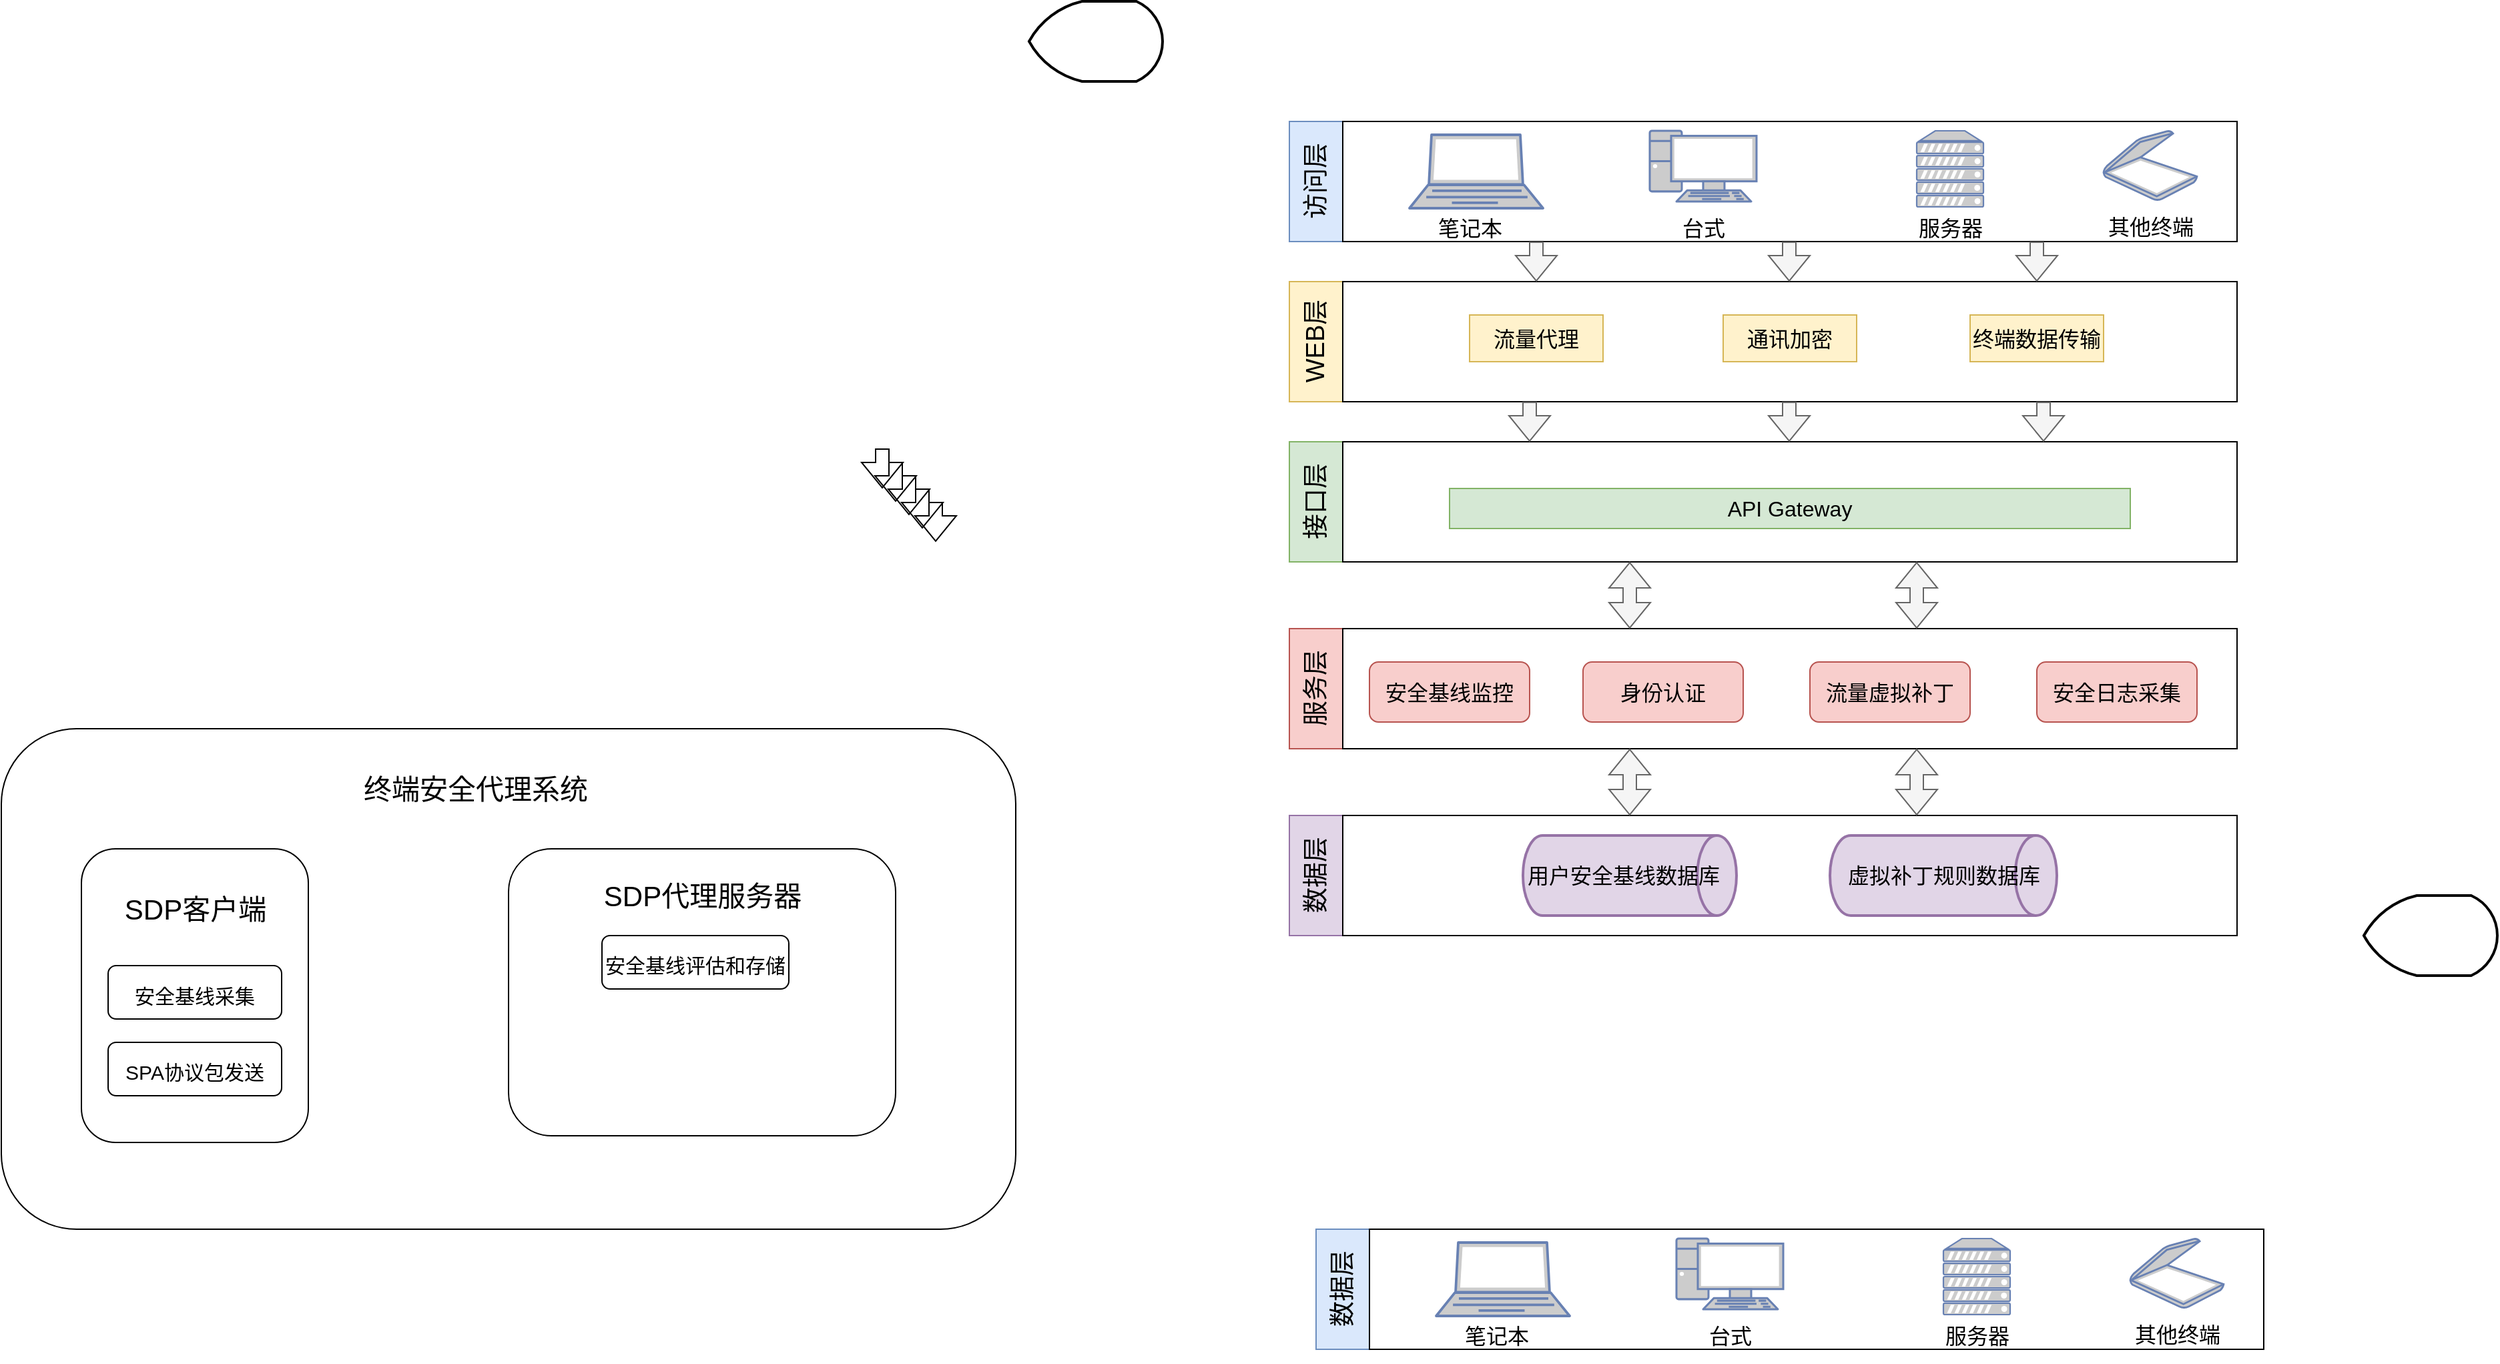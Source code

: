 <mxfile version="20.8.23" type="github">
  <diagram id="kgpKYQtTHZ0yAKxKKP6v" name="Page-1">
    <mxGraphModel dx="3134" dy="700" grid="1" gridSize="10" guides="1" tooltips="1" connect="1" arrows="1" fold="1" page="1" pageScale="1" pageWidth="850" pageHeight="1100" math="0" shadow="0">
      <root>
        <mxCell id="0" />
        <mxCell id="1" parent="0" />
        <mxCell id="mI0ysfV0genLXwuplDbN-1" value="" style="rounded=0;whiteSpace=wrap;html=1;fillColor=#dae8fc;strokeColor=#6c8ebf;" parent="1" vertex="1">
          <mxGeometry x="-295" y="130" width="40" height="90" as="geometry" />
        </mxCell>
        <mxCell id="mI0ysfV0genLXwuplDbN-2" value="" style="rounded=0;whiteSpace=wrap;html=1;" parent="1" vertex="1">
          <mxGeometry x="-255" y="130" width="670" height="90" as="geometry" />
        </mxCell>
        <mxCell id="mI0ysfV0genLXwuplDbN-3" value="&lt;font style=&quot;font-size: 19px;&quot;&gt;访问层&lt;/font&gt;" style="text;html=1;align=center;verticalAlign=middle;resizable=0;points=[];autosize=1;strokeColor=none;fillColor=none;rotation=-90;" parent="1" vertex="1">
          <mxGeometry x="-315" y="155" width="80" height="40" as="geometry" />
        </mxCell>
        <mxCell id="mI0ysfV0genLXwuplDbN-4" value="" style="fontColor=#0066CC;verticalAlign=top;verticalLabelPosition=bottom;labelPosition=center;align=center;html=1;outlineConnect=0;fillColor=#CCCCCC;strokeColor=#6881B3;gradientColor=none;gradientDirection=north;strokeWidth=2;shape=mxgraph.networks.laptop;fontSize=19;" parent="1" vertex="1">
          <mxGeometry x="-205" y="140" width="100" height="55" as="geometry" />
        </mxCell>
        <mxCell id="mI0ysfV0genLXwuplDbN-5" value="&lt;font style=&quot;font-size: 16px;&quot;&gt;笔记本&lt;/font&gt;" style="text;html=1;align=center;verticalAlign=middle;resizable=0;points=[];autosize=1;strokeColor=none;fillColor=none;fontSize=19;" parent="1" vertex="1">
          <mxGeometry x="-195" y="190" width="70" height="40" as="geometry" />
        </mxCell>
        <mxCell id="mI0ysfV0genLXwuplDbN-6" value="" style="fontColor=#0066CC;verticalAlign=top;verticalLabelPosition=bottom;labelPosition=center;align=center;html=1;outlineConnect=0;fillColor=#CCCCCC;strokeColor=#6881B3;gradientColor=none;gradientDirection=north;strokeWidth=2;shape=mxgraph.networks.pc;fontSize=16;" parent="1" vertex="1">
          <mxGeometry x="-25" y="137" width="80" height="53" as="geometry" />
        </mxCell>
        <mxCell id="mI0ysfV0genLXwuplDbN-7" value="&lt;font style=&quot;font-size: 16px;&quot;&gt;台式&lt;/font&gt;" style="text;html=1;align=center;verticalAlign=middle;resizable=0;points=[];autosize=1;strokeColor=none;fillColor=none;fontSize=19;" parent="1" vertex="1">
          <mxGeometry x="-15" y="190" width="60" height="40" as="geometry" />
        </mxCell>
        <mxCell id="mI0ysfV0genLXwuplDbN-8" value="" style="fontColor=#0066CC;verticalAlign=top;verticalLabelPosition=bottom;labelPosition=center;align=center;html=1;outlineConnect=0;fillColor=#CCCCCC;strokeColor=#6881B3;gradientColor=none;gradientDirection=north;strokeWidth=2;shape=mxgraph.networks.server;fontSize=16;" parent="1" vertex="1">
          <mxGeometry x="175" y="137" width="50" height="57" as="geometry" />
        </mxCell>
        <mxCell id="mI0ysfV0genLXwuplDbN-9" value="&lt;font style=&quot;font-size: 16px;&quot;&gt;服务器&lt;/font&gt;" style="text;html=1;align=center;verticalAlign=middle;resizable=0;points=[];autosize=1;strokeColor=none;fillColor=none;fontSize=19;" parent="1" vertex="1">
          <mxGeometry x="165" y="190" width="70" height="40" as="geometry" />
        </mxCell>
        <mxCell id="mI0ysfV0genLXwuplDbN-10" value="" style="fontColor=#0066CC;verticalAlign=top;verticalLabelPosition=bottom;labelPosition=center;align=center;html=1;outlineConnect=0;fillColor=#CCCCCC;strokeColor=#6881B3;gradientColor=none;gradientDirection=north;strokeWidth=2;shape=mxgraph.networks.scanner;fontSize=16;" parent="1" vertex="1">
          <mxGeometry x="315" y="137" width="70" height="52" as="geometry" />
        </mxCell>
        <mxCell id="mI0ysfV0genLXwuplDbN-11" value="&lt;font style=&quot;font-size: 16px;&quot;&gt;其他终端&lt;/font&gt;" style="text;html=1;align=center;verticalAlign=middle;resizable=0;points=[];autosize=1;strokeColor=none;fillColor=none;fontSize=19;" parent="1" vertex="1">
          <mxGeometry x="305" y="189" width="90" height="40" as="geometry" />
        </mxCell>
        <mxCell id="mI0ysfV0genLXwuplDbN-12" value="" style="rounded=0;whiteSpace=wrap;html=1;fillColor=#fff2cc;strokeColor=#d6b656;" parent="1" vertex="1">
          <mxGeometry x="-295" y="250" width="40" height="90" as="geometry" />
        </mxCell>
        <mxCell id="mI0ysfV0genLXwuplDbN-13" value="" style="rounded=0;whiteSpace=wrap;html=1;" parent="1" vertex="1">
          <mxGeometry x="-255" y="250" width="670" height="90" as="geometry" />
        </mxCell>
        <mxCell id="mI0ysfV0genLXwuplDbN-14" value="&lt;font style=&quot;font-size: 19px;&quot;&gt;WEB层&lt;/font&gt;" style="text;html=1;align=center;verticalAlign=middle;resizable=0;points=[];autosize=1;strokeColor=none;fillColor=none;rotation=-90;" parent="1" vertex="1">
          <mxGeometry x="-320" y="275" width="90" height="40" as="geometry" />
        </mxCell>
        <mxCell id="mI0ysfV0genLXwuplDbN-23" value="" style="rounded=0;whiteSpace=wrap;html=1;fillColor=#d5e8d4;strokeColor=#82b366;" parent="1" vertex="1">
          <mxGeometry x="-295" y="370" width="40" height="90" as="geometry" />
        </mxCell>
        <mxCell id="mI0ysfV0genLXwuplDbN-24" value="" style="rounded=0;whiteSpace=wrap;html=1;" parent="1" vertex="1">
          <mxGeometry x="-255" y="370" width="670" height="90" as="geometry" />
        </mxCell>
        <mxCell id="mI0ysfV0genLXwuplDbN-25" value="&lt;font style=&quot;font-size: 19px;&quot;&gt;接口层&lt;/font&gt;" style="text;html=1;align=center;verticalAlign=middle;resizable=0;points=[];autosize=1;strokeColor=none;fillColor=none;rotation=-90;" parent="1" vertex="1">
          <mxGeometry x="-315" y="395" width="80" height="40" as="geometry" />
        </mxCell>
        <mxCell id="mI0ysfV0genLXwuplDbN-34" value="" style="rounded=0;whiteSpace=wrap;html=1;fillColor=#f8cecc;strokeColor=#b85450;" parent="1" vertex="1">
          <mxGeometry x="-295" y="510" width="40" height="90" as="geometry" />
        </mxCell>
        <mxCell id="mI0ysfV0genLXwuplDbN-35" value="" style="rounded=0;whiteSpace=wrap;html=1;" parent="1" vertex="1">
          <mxGeometry x="-255" y="510" width="670" height="90" as="geometry" />
        </mxCell>
        <mxCell id="mI0ysfV0genLXwuplDbN-36" value="&lt;font style=&quot;font-size: 19px;&quot;&gt;服务层&lt;/font&gt;" style="text;html=1;align=center;verticalAlign=middle;resizable=0;points=[];autosize=1;strokeColor=none;fillColor=none;rotation=-90;" parent="1" vertex="1">
          <mxGeometry x="-315" y="535" width="80" height="40" as="geometry" />
        </mxCell>
        <mxCell id="mI0ysfV0genLXwuplDbN-45" value="" style="rounded=0;whiteSpace=wrap;html=1;fillColor=#dae8fc;strokeColor=#6c8ebf;" parent="1" vertex="1">
          <mxGeometry x="-275" y="960" width="40" height="90" as="geometry" />
        </mxCell>
        <mxCell id="mI0ysfV0genLXwuplDbN-46" value="" style="rounded=0;whiteSpace=wrap;html=1;" parent="1" vertex="1">
          <mxGeometry x="-235" y="960" width="670" height="90" as="geometry" />
        </mxCell>
        <mxCell id="mI0ysfV0genLXwuplDbN-47" value="&lt;span style=&quot;font-size: 19px;&quot;&gt;数据层&lt;/span&gt;" style="text;html=1;align=center;verticalAlign=middle;resizable=0;points=[];autosize=1;strokeColor=none;fillColor=none;rotation=-90;" parent="1" vertex="1">
          <mxGeometry x="-295" y="985" width="80" height="40" as="geometry" />
        </mxCell>
        <mxCell id="mI0ysfV0genLXwuplDbN-48" value="" style="fontColor=#0066CC;verticalAlign=top;verticalLabelPosition=bottom;labelPosition=center;align=center;html=1;outlineConnect=0;fillColor=#CCCCCC;strokeColor=#6881B3;gradientColor=none;gradientDirection=north;strokeWidth=2;shape=mxgraph.networks.laptop;fontSize=19;" parent="1" vertex="1">
          <mxGeometry x="-185" y="970" width="100" height="55" as="geometry" />
        </mxCell>
        <mxCell id="mI0ysfV0genLXwuplDbN-49" value="&lt;font style=&quot;font-size: 16px;&quot;&gt;笔记本&lt;/font&gt;" style="text;html=1;align=center;verticalAlign=middle;resizable=0;points=[];autosize=1;strokeColor=none;fillColor=none;fontSize=19;" parent="1" vertex="1">
          <mxGeometry x="-175" y="1020" width="70" height="40" as="geometry" />
        </mxCell>
        <mxCell id="mI0ysfV0genLXwuplDbN-50" value="" style="fontColor=#0066CC;verticalAlign=top;verticalLabelPosition=bottom;labelPosition=center;align=center;html=1;outlineConnect=0;fillColor=#CCCCCC;strokeColor=#6881B3;gradientColor=none;gradientDirection=north;strokeWidth=2;shape=mxgraph.networks.pc;fontSize=16;" parent="1" vertex="1">
          <mxGeometry x="-5" y="967" width="80" height="53" as="geometry" />
        </mxCell>
        <mxCell id="mI0ysfV0genLXwuplDbN-51" value="&lt;font style=&quot;font-size: 16px;&quot;&gt;台式&lt;/font&gt;" style="text;html=1;align=center;verticalAlign=middle;resizable=0;points=[];autosize=1;strokeColor=none;fillColor=none;fontSize=19;" parent="1" vertex="1">
          <mxGeometry x="5" y="1020" width="60" height="40" as="geometry" />
        </mxCell>
        <mxCell id="mI0ysfV0genLXwuplDbN-52" value="" style="fontColor=#0066CC;verticalAlign=top;verticalLabelPosition=bottom;labelPosition=center;align=center;html=1;outlineConnect=0;fillColor=#CCCCCC;strokeColor=#6881B3;gradientColor=none;gradientDirection=north;strokeWidth=2;shape=mxgraph.networks.server;fontSize=16;" parent="1" vertex="1">
          <mxGeometry x="195" y="967" width="50" height="57" as="geometry" />
        </mxCell>
        <mxCell id="mI0ysfV0genLXwuplDbN-53" value="&lt;font style=&quot;font-size: 16px;&quot;&gt;服务器&lt;/font&gt;" style="text;html=1;align=center;verticalAlign=middle;resizable=0;points=[];autosize=1;strokeColor=none;fillColor=none;fontSize=19;" parent="1" vertex="1">
          <mxGeometry x="185" y="1020" width="70" height="40" as="geometry" />
        </mxCell>
        <mxCell id="mI0ysfV0genLXwuplDbN-54" value="" style="fontColor=#0066CC;verticalAlign=top;verticalLabelPosition=bottom;labelPosition=center;align=center;html=1;outlineConnect=0;fillColor=#CCCCCC;strokeColor=#6881B3;gradientColor=none;gradientDirection=north;strokeWidth=2;shape=mxgraph.networks.scanner;fontSize=16;" parent="1" vertex="1">
          <mxGeometry x="335" y="967" width="70" height="52" as="geometry" />
        </mxCell>
        <mxCell id="mI0ysfV0genLXwuplDbN-55" value="&lt;font style=&quot;font-size: 16px;&quot;&gt;其他终端&lt;/font&gt;" style="text;html=1;align=center;verticalAlign=middle;resizable=0;points=[];autosize=1;strokeColor=none;fillColor=none;fontSize=19;" parent="1" vertex="1">
          <mxGeometry x="325" y="1019" width="90" height="40" as="geometry" />
        </mxCell>
        <mxCell id="mI0ysfV0genLXwuplDbN-56" value="流量代理" style="rounded=0;whiteSpace=wrap;html=1;fontSize=16;fillColor=#fff2cc;strokeColor=#d6b656;" parent="1" vertex="1">
          <mxGeometry x="-160" y="275" width="100" height="35" as="geometry" />
        </mxCell>
        <mxCell id="mI0ysfV0genLXwuplDbN-57" value="通讯加密" style="rounded=0;whiteSpace=wrap;html=1;fontSize=16;fillColor=#fff2cc;strokeColor=#d6b656;" parent="1" vertex="1">
          <mxGeometry x="30" y="275" width="100" height="35" as="geometry" />
        </mxCell>
        <mxCell id="mI0ysfV0genLXwuplDbN-58" value="终端数据传输" style="rounded=0;whiteSpace=wrap;html=1;fontSize=16;fillColor=#fff2cc;strokeColor=#d6b656;" parent="1" vertex="1">
          <mxGeometry x="215" y="275" width="100" height="35" as="geometry" />
        </mxCell>
        <mxCell id="mI0ysfV0genLXwuplDbN-59" value="API Gateway" style="rounded=0;whiteSpace=wrap;html=1;fontSize=16;fillColor=#d5e8d4;strokeColor=#82b366;" parent="1" vertex="1">
          <mxGeometry x="-175" y="405" width="510" height="30" as="geometry" />
        </mxCell>
        <mxCell id="mI0ysfV0genLXwuplDbN-60" value="安全基线监控" style="rounded=1;whiteSpace=wrap;html=1;fontSize=16;fillColor=#f8cecc;strokeColor=#b85450;" parent="1" vertex="1">
          <mxGeometry x="-235" y="535" width="120" height="45" as="geometry" />
        </mxCell>
        <mxCell id="mI0ysfV0genLXwuplDbN-61" value="身份认证" style="rounded=1;whiteSpace=wrap;html=1;fontSize=16;fillColor=#f8cecc;strokeColor=#b85450;" parent="1" vertex="1">
          <mxGeometry x="-75" y="535" width="120" height="45" as="geometry" />
        </mxCell>
        <mxCell id="mI0ysfV0genLXwuplDbN-62" value="流量虚拟补丁" style="rounded=1;whiteSpace=wrap;html=1;fontSize=16;fillColor=#f8cecc;strokeColor=#b85450;" parent="1" vertex="1">
          <mxGeometry x="95" y="535" width="120" height="45" as="geometry" />
        </mxCell>
        <mxCell id="mI0ysfV0genLXwuplDbN-63" value="安全日志采集" style="rounded=1;whiteSpace=wrap;html=1;fontSize=16;fillColor=#f8cecc;strokeColor=#b85450;" parent="1" vertex="1">
          <mxGeometry x="265" y="535" width="120" height="45" as="geometry" />
        </mxCell>
        <mxCell id="mI0ysfV0genLXwuplDbN-65" value="" style="rounded=0;whiteSpace=wrap;html=1;fillColor=#e1d5e7;strokeColor=#9673a6;" parent="1" vertex="1">
          <mxGeometry x="-295" y="650" width="40" height="90" as="geometry" />
        </mxCell>
        <mxCell id="mI0ysfV0genLXwuplDbN-66" value="" style="rounded=0;whiteSpace=wrap;html=1;" parent="1" vertex="1">
          <mxGeometry x="-255" y="650" width="670" height="90" as="geometry" />
        </mxCell>
        <mxCell id="mI0ysfV0genLXwuplDbN-67" value="&lt;font style=&quot;font-size: 19px;&quot;&gt;数据层&lt;/font&gt;" style="text;html=1;align=center;verticalAlign=middle;resizable=0;points=[];autosize=1;strokeColor=none;fillColor=none;rotation=-90;" parent="1" vertex="1">
          <mxGeometry x="-315" y="675" width="80" height="40" as="geometry" />
        </mxCell>
        <mxCell id="mI0ysfV0genLXwuplDbN-73" value="" style="strokeWidth=2;html=1;shape=mxgraph.flowchart.direct_data;whiteSpace=wrap;fontSize=16;fillColor=#e1d5e7;strokeColor=#9673a6;" parent="1" vertex="1">
          <mxGeometry x="-120" y="665" width="160" height="60" as="geometry" />
        </mxCell>
        <mxCell id="mI0ysfV0genLXwuplDbN-74" value="&lt;span style=&quot;&quot;&gt;用户安全基线数据库&lt;/span&gt;" style="text;html=1;align=center;verticalAlign=middle;resizable=0;points=[];autosize=1;strokeColor=none;fillColor=none;fontSize=16;" parent="1" vertex="1">
          <mxGeometry x="-130" y="680" width="170" height="30" as="geometry" />
        </mxCell>
        <mxCell id="mI0ysfV0genLXwuplDbN-75" value="" style="strokeWidth=2;html=1;shape=mxgraph.flowchart.direct_data;whiteSpace=wrap;fontSize=16;fillColor=#e1d5e7;strokeColor=#9673a6;" parent="1" vertex="1">
          <mxGeometry x="110" y="665" width="170" height="60" as="geometry" />
        </mxCell>
        <mxCell id="mI0ysfV0genLXwuplDbN-76" value="虚拟补丁规则数据库" style="text;html=1;align=center;verticalAlign=middle;resizable=0;points=[];autosize=1;strokeColor=none;fillColor=none;fontSize=16;" parent="1" vertex="1">
          <mxGeometry x="110" y="680" width="170" height="30" as="geometry" />
        </mxCell>
        <mxCell id="mI0ysfV0genLXwuplDbN-80" value="" style="strokeWidth=2;html=1;shape=mxgraph.flowchart.display;whiteSpace=wrap;fontSize=16;" parent="1" vertex="1">
          <mxGeometry x="-490" y="40" width="100" height="60" as="geometry" />
        </mxCell>
        <mxCell id="mI0ysfV0genLXwuplDbN-81" value="" style="strokeWidth=2;html=1;shape=mxgraph.flowchart.display;whiteSpace=wrap;fontSize=16;" parent="1" vertex="1">
          <mxGeometry x="510" y="710" width="100" height="60" as="geometry" />
        </mxCell>
        <mxCell id="mI0ysfV0genLXwuplDbN-83" value="" style="shape=flexArrow;endArrow=classic;html=1;rounded=0;fontSize=16;fillColor=#f5f5f5;strokeColor=#666666;" parent="1" edge="1">
          <mxGeometry width="50" height="50" relative="1" as="geometry">
            <mxPoint x="270" y="340" as="sourcePoint" />
            <mxPoint x="270" y="370" as="targetPoint" />
          </mxGeometry>
        </mxCell>
        <mxCell id="mI0ysfV0genLXwuplDbN-89" value="" style="shape=flexArrow;endArrow=classic;html=1;rounded=0;fontSize=16;fillColor=#f5f5f5;strokeColor=#666666;" parent="1" edge="1">
          <mxGeometry width="50" height="50" relative="1" as="geometry">
            <mxPoint x="79.5" y="340" as="sourcePoint" />
            <mxPoint x="79.5" y="370" as="targetPoint" />
          </mxGeometry>
        </mxCell>
        <mxCell id="mI0ysfV0genLXwuplDbN-90" value="" style="shape=flexArrow;endArrow=classic;html=1;rounded=0;fontSize=16;fillColor=#f5f5f5;strokeColor=#666666;" parent="1" edge="1">
          <mxGeometry width="50" height="50" relative="1" as="geometry">
            <mxPoint x="-115" y="340" as="sourcePoint" />
            <mxPoint x="-115" y="370" as="targetPoint" />
          </mxGeometry>
        </mxCell>
        <mxCell id="mI0ysfV0genLXwuplDbN-91" value="" style="shape=flexArrow;endArrow=classic;html=1;rounded=0;fontSize=16;fillColor=#f5f5f5;strokeColor=#666666;" parent="1" edge="1">
          <mxGeometry width="50" height="50" relative="1" as="geometry">
            <mxPoint x="265" y="220" as="sourcePoint" />
            <mxPoint x="265" y="250" as="targetPoint" />
          </mxGeometry>
        </mxCell>
        <mxCell id="mI0ysfV0genLXwuplDbN-92" value="" style="shape=flexArrow;endArrow=classic;html=1;rounded=0;fontSize=16;fillColor=#f5f5f5;strokeColor=#666666;" parent="1" edge="1">
          <mxGeometry width="50" height="50" relative="1" as="geometry">
            <mxPoint x="79.5" y="220" as="sourcePoint" />
            <mxPoint x="79.5" y="250" as="targetPoint" />
          </mxGeometry>
        </mxCell>
        <mxCell id="mI0ysfV0genLXwuplDbN-93" value="" style="shape=flexArrow;endArrow=classic;html=1;rounded=0;fontSize=16;fillColor=#f5f5f5;strokeColor=#666666;" parent="1" edge="1">
          <mxGeometry width="50" height="50" relative="1" as="geometry">
            <mxPoint x="-110" y="220" as="sourcePoint" />
            <mxPoint x="-110" y="250" as="targetPoint" />
          </mxGeometry>
        </mxCell>
        <mxCell id="mI0ysfV0genLXwuplDbN-94" value="" style="shape=flexArrow;endArrow=classic;html=1;rounded=0;fontSize=16;" parent="1" edge="1">
          <mxGeometry width="50" height="50" relative="1" as="geometry">
            <mxPoint x="-600" y="375" as="sourcePoint" />
            <mxPoint x="-600" y="405" as="targetPoint" />
          </mxGeometry>
        </mxCell>
        <mxCell id="mI0ysfV0genLXwuplDbN-95" value="" style="shape=flexArrow;endArrow=classic;html=1;rounded=0;fontSize=16;" parent="1" edge="1">
          <mxGeometry width="50" height="50" relative="1" as="geometry">
            <mxPoint x="-590" y="385" as="sourcePoint" />
            <mxPoint x="-590" y="415" as="targetPoint" />
          </mxGeometry>
        </mxCell>
        <mxCell id="mI0ysfV0genLXwuplDbN-96" value="" style="shape=flexArrow;endArrow=classic;html=1;rounded=0;fontSize=16;" parent="1" edge="1">
          <mxGeometry width="50" height="50" relative="1" as="geometry">
            <mxPoint x="-580" y="395" as="sourcePoint" />
            <mxPoint x="-580" y="425" as="targetPoint" />
          </mxGeometry>
        </mxCell>
        <mxCell id="mI0ysfV0genLXwuplDbN-97" value="" style="shape=flexArrow;endArrow=classic;html=1;rounded=0;fontSize=16;" parent="1" edge="1">
          <mxGeometry width="50" height="50" relative="1" as="geometry">
            <mxPoint x="-570" y="405" as="sourcePoint" />
            <mxPoint x="-570" y="435" as="targetPoint" />
          </mxGeometry>
        </mxCell>
        <mxCell id="mI0ysfV0genLXwuplDbN-98" value="" style="shape=flexArrow;endArrow=classic;html=1;rounded=0;fontSize=16;" parent="1" edge="1">
          <mxGeometry width="50" height="50" relative="1" as="geometry">
            <mxPoint x="-560" y="415" as="sourcePoint" />
            <mxPoint x="-560" y="445" as="targetPoint" />
          </mxGeometry>
        </mxCell>
        <mxCell id="mI0ysfV0genLXwuplDbN-100" value="" style="shape=flexArrow;endArrow=classic;startArrow=classic;html=1;rounded=0;fontSize=16;fillColor=#f5f5f5;strokeColor=#666666;" parent="1" edge="1">
          <mxGeometry width="100" height="100" relative="1" as="geometry">
            <mxPoint x="-40" y="510" as="sourcePoint" />
            <mxPoint x="-40" y="460" as="targetPoint" />
          </mxGeometry>
        </mxCell>
        <mxCell id="mI0ysfV0genLXwuplDbN-102" value="" style="shape=flexArrow;endArrow=classic;startArrow=classic;html=1;rounded=0;fontSize=16;fillColor=#f5f5f5;strokeColor=#666666;" parent="1" edge="1">
          <mxGeometry width="100" height="100" relative="1" as="geometry">
            <mxPoint x="175" y="510" as="sourcePoint" />
            <mxPoint x="175" y="460" as="targetPoint" />
          </mxGeometry>
        </mxCell>
        <mxCell id="mI0ysfV0genLXwuplDbN-103" value="" style="shape=flexArrow;endArrow=classic;startArrow=classic;html=1;rounded=0;fontSize=16;fillColor=#f5f5f5;strokeColor=#666666;" parent="1" edge="1">
          <mxGeometry width="100" height="100" relative="1" as="geometry">
            <mxPoint x="175" y="650" as="sourcePoint" />
            <mxPoint x="175" y="600" as="targetPoint" />
          </mxGeometry>
        </mxCell>
        <mxCell id="mI0ysfV0genLXwuplDbN-104" value="" style="shape=flexArrow;endArrow=classic;startArrow=classic;html=1;rounded=0;fontSize=16;fillColor=#f5f5f5;strokeColor=#666666;" parent="1" edge="1">
          <mxGeometry width="100" height="100" relative="1" as="geometry">
            <mxPoint x="-40" y="650" as="sourcePoint" />
            <mxPoint x="-40" y="600" as="targetPoint" />
          </mxGeometry>
        </mxCell>
        <mxCell id="PbpH9QoAQKtOwUk9tdUW-1" value="" style="rounded=1;whiteSpace=wrap;html=1;" vertex="1" parent="1">
          <mxGeometry x="-1260" y="585" width="760" height="375" as="geometry" />
        </mxCell>
        <mxCell id="PbpH9QoAQKtOwUk9tdUW-2" value="" style="rounded=1;whiteSpace=wrap;html=1;" vertex="1" parent="1">
          <mxGeometry x="-1200" y="675" width="170" height="220" as="geometry" />
        </mxCell>
        <mxCell id="PbpH9QoAQKtOwUk9tdUW-3" value="" style="rounded=1;whiteSpace=wrap;html=1;" vertex="1" parent="1">
          <mxGeometry x="-880" y="675" width="290" height="215" as="geometry" />
        </mxCell>
        <mxCell id="PbpH9QoAQKtOwUk9tdUW-4" value="&lt;font style=&quot;font-size: 21px;&quot;&gt;终端安全代理系统&lt;/font&gt;" style="text;html=1;align=center;verticalAlign=middle;resizable=0;points=[];autosize=1;strokeColor=none;fillColor=none;" vertex="1" parent="1">
          <mxGeometry x="-1000" y="610" width="190" height="40" as="geometry" />
        </mxCell>
        <mxCell id="PbpH9QoAQKtOwUk9tdUW-5" value="SDP客户端" style="text;html=1;align=center;verticalAlign=middle;resizable=0;points=[];autosize=1;strokeColor=none;fillColor=none;fontSize=21;" vertex="1" parent="1">
          <mxGeometry x="-1180" y="700" width="130" height="40" as="geometry" />
        </mxCell>
        <mxCell id="PbpH9QoAQKtOwUk9tdUW-6" value="&lt;font style=&quot;font-size: 15px;&quot;&gt;安全基线采集&lt;/font&gt;" style="rounded=1;whiteSpace=wrap;html=1;fontSize=21;" vertex="1" parent="1">
          <mxGeometry x="-1180" y="762.5" width="130" height="40" as="geometry" />
        </mxCell>
        <mxCell id="PbpH9QoAQKtOwUk9tdUW-7" value="&lt;font style=&quot;font-size: 15px;&quot;&gt;SPA协议包发送&lt;/font&gt;" style="rounded=1;whiteSpace=wrap;html=1;fontSize=21;" vertex="1" parent="1">
          <mxGeometry x="-1180" y="820" width="130" height="40" as="geometry" />
        </mxCell>
        <mxCell id="PbpH9QoAQKtOwUk9tdUW-8" value="SDP代理服务器" style="text;html=1;align=center;verticalAlign=middle;resizable=0;points=[];autosize=1;strokeColor=none;fillColor=none;fontSize=21;" vertex="1" parent="1">
          <mxGeometry x="-820" y="690" width="170" height="40" as="geometry" />
        </mxCell>
        <mxCell id="PbpH9QoAQKtOwUk9tdUW-9" value="&lt;font style=&quot;font-size: 15px;&quot;&gt;安全基线评估和存储&lt;/font&gt;" style="rounded=1;whiteSpace=wrap;html=1;fontSize=21;" vertex="1" parent="1">
          <mxGeometry x="-810" y="740" width="140" height="40" as="geometry" />
        </mxCell>
      </root>
    </mxGraphModel>
  </diagram>
</mxfile>
